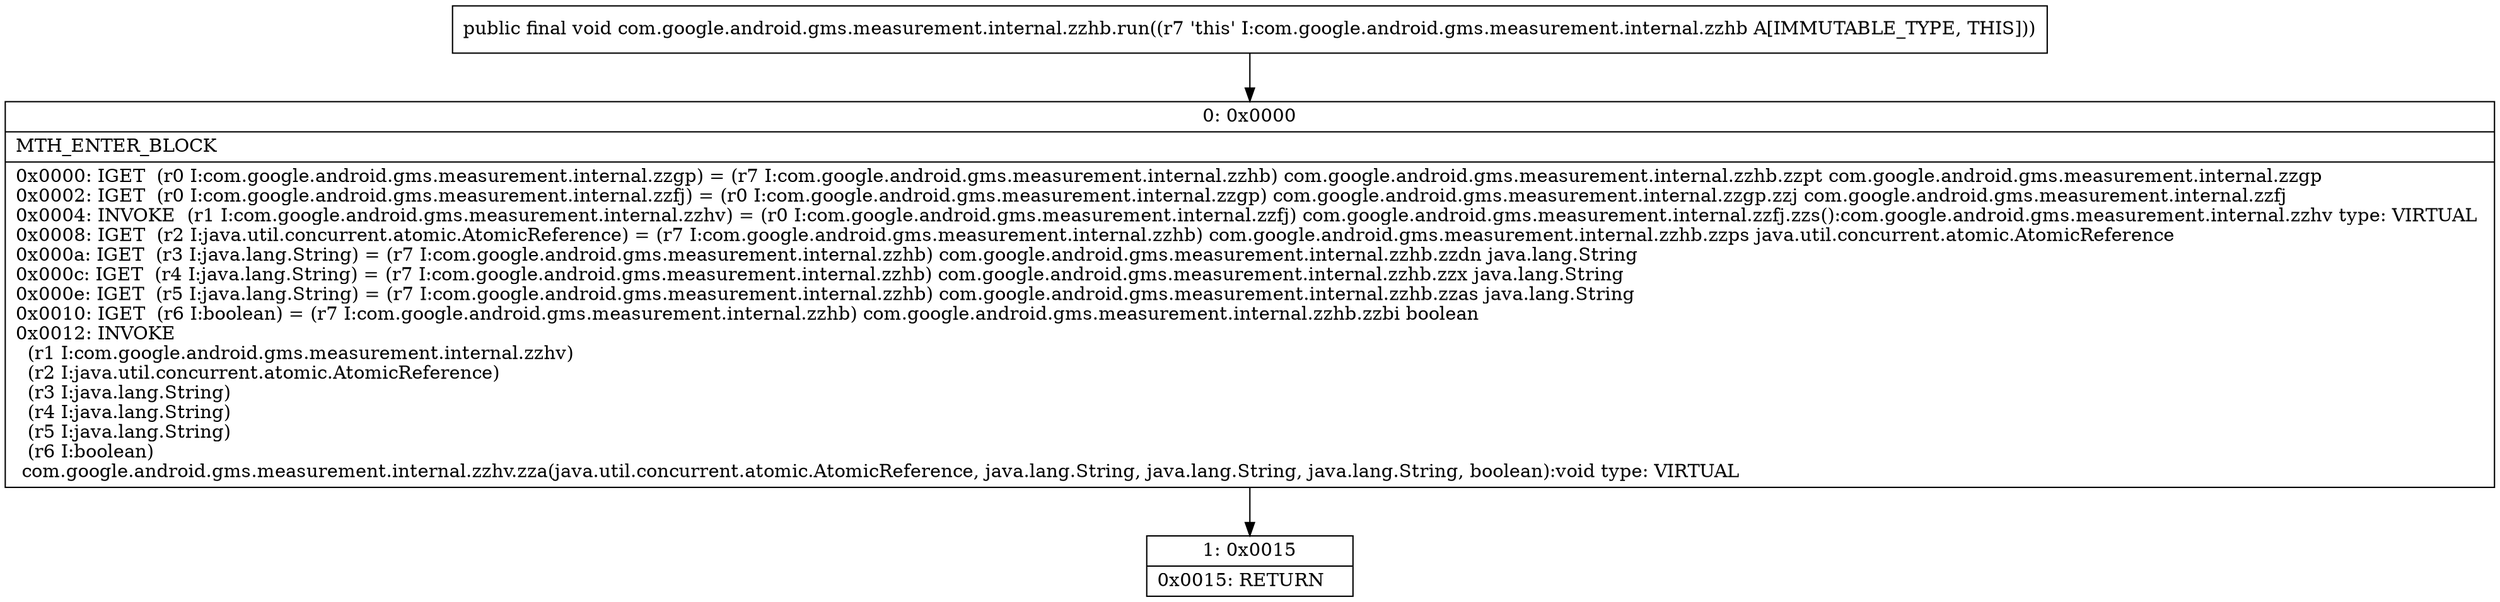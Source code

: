 digraph "CFG forcom.google.android.gms.measurement.internal.zzhb.run()V" {
Node_0 [shape=record,label="{0\:\ 0x0000|MTH_ENTER_BLOCK\l|0x0000: IGET  (r0 I:com.google.android.gms.measurement.internal.zzgp) = (r7 I:com.google.android.gms.measurement.internal.zzhb) com.google.android.gms.measurement.internal.zzhb.zzpt com.google.android.gms.measurement.internal.zzgp \l0x0002: IGET  (r0 I:com.google.android.gms.measurement.internal.zzfj) = (r0 I:com.google.android.gms.measurement.internal.zzgp) com.google.android.gms.measurement.internal.zzgp.zzj com.google.android.gms.measurement.internal.zzfj \l0x0004: INVOKE  (r1 I:com.google.android.gms.measurement.internal.zzhv) = (r0 I:com.google.android.gms.measurement.internal.zzfj) com.google.android.gms.measurement.internal.zzfj.zzs():com.google.android.gms.measurement.internal.zzhv type: VIRTUAL \l0x0008: IGET  (r2 I:java.util.concurrent.atomic.AtomicReference) = (r7 I:com.google.android.gms.measurement.internal.zzhb) com.google.android.gms.measurement.internal.zzhb.zzps java.util.concurrent.atomic.AtomicReference \l0x000a: IGET  (r3 I:java.lang.String) = (r7 I:com.google.android.gms.measurement.internal.zzhb) com.google.android.gms.measurement.internal.zzhb.zzdn java.lang.String \l0x000c: IGET  (r4 I:java.lang.String) = (r7 I:com.google.android.gms.measurement.internal.zzhb) com.google.android.gms.measurement.internal.zzhb.zzx java.lang.String \l0x000e: IGET  (r5 I:java.lang.String) = (r7 I:com.google.android.gms.measurement.internal.zzhb) com.google.android.gms.measurement.internal.zzhb.zzas java.lang.String \l0x0010: IGET  (r6 I:boolean) = (r7 I:com.google.android.gms.measurement.internal.zzhb) com.google.android.gms.measurement.internal.zzhb.zzbi boolean \l0x0012: INVOKE  \l  (r1 I:com.google.android.gms.measurement.internal.zzhv)\l  (r2 I:java.util.concurrent.atomic.AtomicReference)\l  (r3 I:java.lang.String)\l  (r4 I:java.lang.String)\l  (r5 I:java.lang.String)\l  (r6 I:boolean)\l com.google.android.gms.measurement.internal.zzhv.zza(java.util.concurrent.atomic.AtomicReference, java.lang.String, java.lang.String, java.lang.String, boolean):void type: VIRTUAL \l}"];
Node_1 [shape=record,label="{1\:\ 0x0015|0x0015: RETURN   \l}"];
MethodNode[shape=record,label="{public final void com.google.android.gms.measurement.internal.zzhb.run((r7 'this' I:com.google.android.gms.measurement.internal.zzhb A[IMMUTABLE_TYPE, THIS])) }"];
MethodNode -> Node_0;
Node_0 -> Node_1;
}


